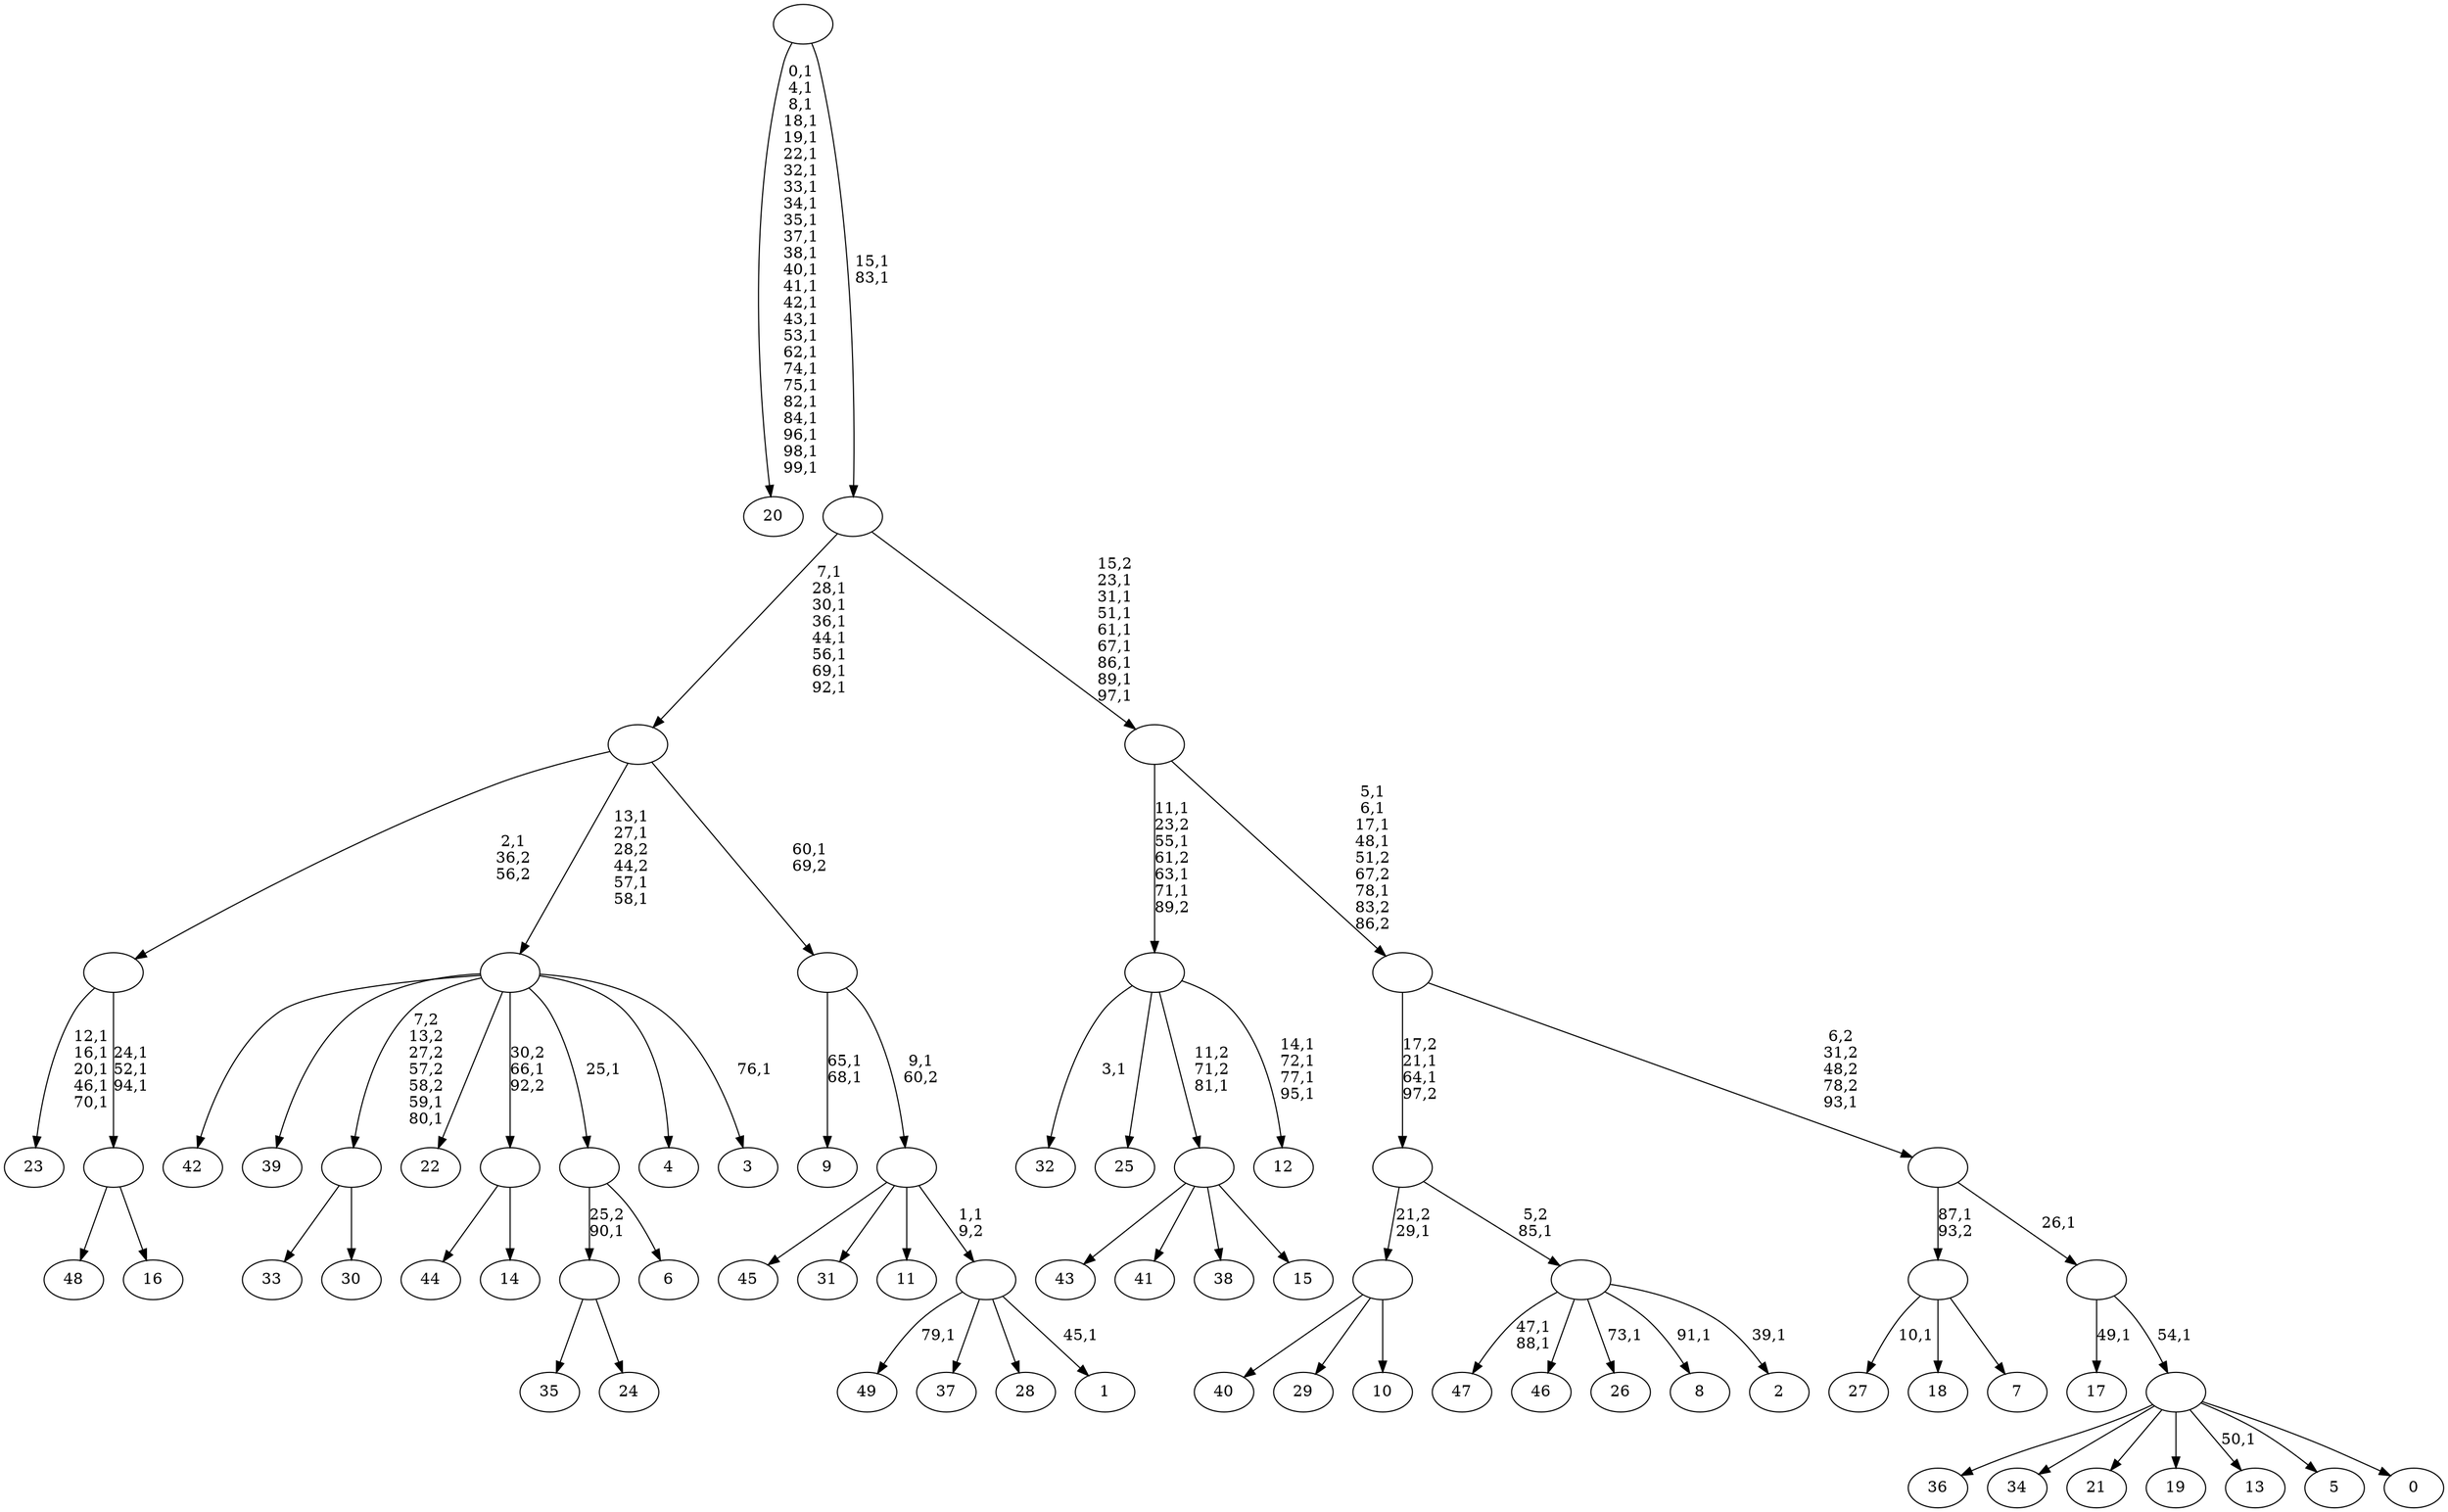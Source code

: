 digraph T {
	150 [label="49"]
	148 [label="48"]
	147 [label="47"]
	144 [label="46"]
	143 [label="45"]
	142 [label="44"]
	141 [label="43"]
	140 [label="42"]
	139 [label="41"]
	138 [label="40"]
	137 [label="39"]
	136 [label="38"]
	135 [label="37"]
	134 [label="36"]
	133 [label="35"]
	132 [label="34"]
	131 [label="33"]
	130 [label="32"]
	128 [label="31"]
	127 [label="30"]
	126 [label=""]
	124 [label="29"]
	123 [label="28"]
	122 [label="27"]
	120 [label="26"]
	118 [label="25"]
	117 [label="24"]
	116 [label=""]
	115 [label="23"]
	109 [label="22"]
	108 [label="21"]
	107 [label="20"]
	81 [label="19"]
	80 [label="18"]
	79 [label="17"]
	77 [label="16"]
	76 [label=""]
	73 [label=""]
	72 [label="15"]
	71 [label=""]
	70 [label="14"]
	69 [label=""]
	68 [label="13"]
	66 [label="12"]
	61 [label=""]
	57 [label="11"]
	56 [label="10"]
	55 [label=""]
	54 [label="9"]
	51 [label="8"]
	49 [label="7"]
	48 [label=""]
	47 [label="6"]
	46 [label=""]
	45 [label="5"]
	44 [label="4"]
	43 [label="3"]
	41 [label=""]
	37 [label="2"]
	35 [label=""]
	34 [label=""]
	32 [label="1"]
	30 [label=""]
	29 [label=""]
	28 [label=""]
	27 [label=""]
	19 [label="0"]
	18 [label=""]
	17 [label=""]
	16 [label=""]
	15 [label=""]
	10 [label=""]
	2 [label=""]
	0 [label=""]
	126 -> 131 [label=""]
	126 -> 127 [label=""]
	116 -> 133 [label=""]
	116 -> 117 [label=""]
	76 -> 148 [label=""]
	76 -> 77 [label=""]
	73 -> 76 [label="24,1\n52,1\n94,1"]
	73 -> 115 [label="12,1\n16,1\n20,1\n46,1\n70,1"]
	71 -> 141 [label=""]
	71 -> 139 [label=""]
	71 -> 136 [label=""]
	71 -> 72 [label=""]
	69 -> 142 [label=""]
	69 -> 70 [label=""]
	61 -> 66 [label="14,1\n72,1\n77,1\n95,1"]
	61 -> 130 [label="3,1"]
	61 -> 118 [label=""]
	61 -> 71 [label="11,2\n71,2\n81,1"]
	55 -> 138 [label=""]
	55 -> 124 [label=""]
	55 -> 56 [label=""]
	48 -> 122 [label="10,1"]
	48 -> 80 [label=""]
	48 -> 49 [label=""]
	46 -> 116 [label="25,2\n90,1"]
	46 -> 47 [label=""]
	41 -> 43 [label="76,1"]
	41 -> 126 [label="7,2\n13,2\n27,2\n57,2\n58,2\n59,1\n80,1"]
	41 -> 140 [label=""]
	41 -> 137 [label=""]
	41 -> 109 [label=""]
	41 -> 69 [label="30,2\n66,1\n92,2"]
	41 -> 46 [label="25,1"]
	41 -> 44 [label=""]
	35 -> 37 [label="39,1"]
	35 -> 51 [label="91,1"]
	35 -> 120 [label="73,1"]
	35 -> 147 [label="47,1\n88,1"]
	35 -> 144 [label=""]
	34 -> 55 [label="21,2\n29,1"]
	34 -> 35 [label="5,2\n85,1"]
	30 -> 32 [label="45,1"]
	30 -> 150 [label="79,1"]
	30 -> 135 [label=""]
	30 -> 123 [label=""]
	29 -> 143 [label=""]
	29 -> 128 [label=""]
	29 -> 57 [label=""]
	29 -> 30 [label="1,1\n9,2"]
	28 -> 54 [label="65,1\n68,1"]
	28 -> 29 [label="9,1\n60,2"]
	27 -> 41 [label="13,1\n27,1\n28,2\n44,2\n57,1\n58,1"]
	27 -> 73 [label="2,1\n36,2\n56,2"]
	27 -> 28 [label="60,1\n69,2"]
	18 -> 68 [label="50,1"]
	18 -> 134 [label=""]
	18 -> 132 [label=""]
	18 -> 108 [label=""]
	18 -> 81 [label=""]
	18 -> 45 [label=""]
	18 -> 19 [label=""]
	17 -> 79 [label="49,1"]
	17 -> 18 [label="54,1"]
	16 -> 48 [label="87,1\n93,2"]
	16 -> 17 [label="26,1"]
	15 -> 34 [label="17,2\n21,1\n64,1\n97,2"]
	15 -> 16 [label="6,2\n31,2\n48,2\n78,2\n93,1"]
	10 -> 15 [label="5,1\n6,1\n17,1\n48,1\n51,2\n67,2\n78,1\n83,2\n86,2"]
	10 -> 61 [label="11,1\n23,2\n55,1\n61,2\n63,1\n71,1\n89,2"]
	2 -> 10 [label="15,2\n23,1\n31,1\n51,1\n61,1\n67,1\n86,1\n89,1\n97,1"]
	2 -> 27 [label="7,1\n28,1\n30,1\n36,1\n44,1\n56,1\n69,1\n92,1"]
	0 -> 2 [label="15,1\n83,1"]
	0 -> 107 [label="0,1\n4,1\n8,1\n18,1\n19,1\n22,1\n32,1\n33,1\n34,1\n35,1\n37,1\n38,1\n40,1\n41,1\n42,1\n43,1\n53,1\n62,1\n74,1\n75,1\n82,1\n84,1\n96,1\n98,1\n99,1"]
}
